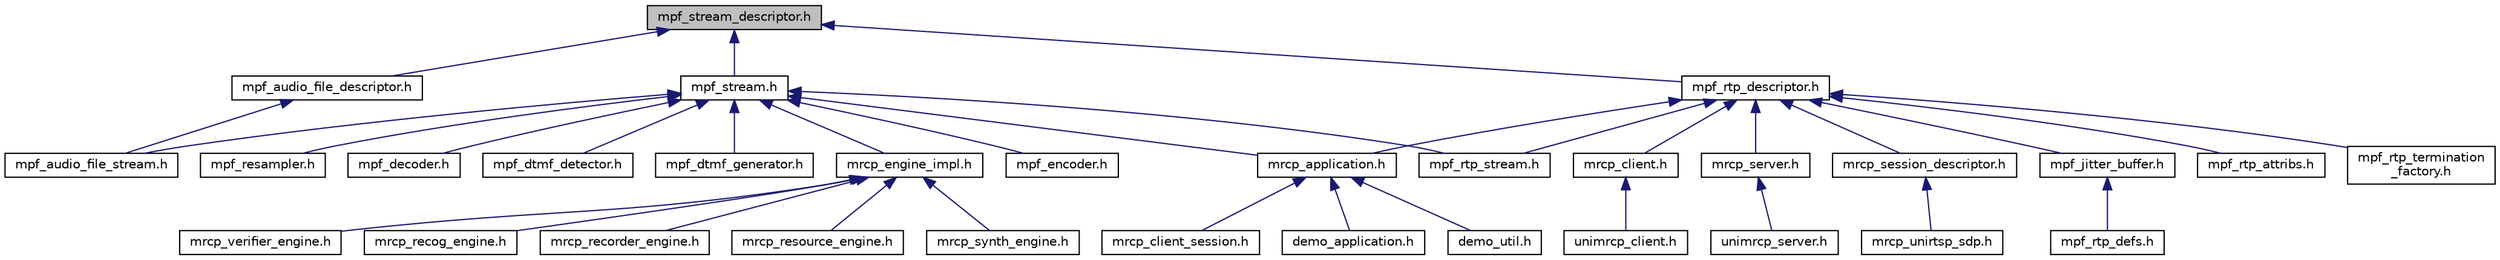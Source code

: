 digraph "mpf_stream_descriptor.h"
{
  edge [fontname="Helvetica",fontsize="10",labelfontname="Helvetica",labelfontsize="10"];
  node [fontname="Helvetica",fontsize="10",shape=record];
  Node14 [label="mpf_stream_descriptor.h",height=0.2,width=0.4,color="black", fillcolor="grey75", style="filled", fontcolor="black"];
  Node14 -> Node15 [dir="back",color="midnightblue",fontsize="10",style="solid",fontname="Helvetica"];
  Node15 [label="mpf_audio_file_descriptor.h",height=0.2,width=0.4,color="black", fillcolor="white", style="filled",URL="$mpf__audio__file__descriptor_8h.html",tooltip="MPF Audio File Descriptor. "];
  Node15 -> Node16 [dir="back",color="midnightblue",fontsize="10",style="solid",fontname="Helvetica"];
  Node16 [label="mpf_audio_file_stream.h",height=0.2,width=0.4,color="black", fillcolor="white", style="filled",URL="$mpf__audio__file__stream_8h.html",tooltip="MPF Audio FIle Stream. "];
  Node14 -> Node17 [dir="back",color="midnightblue",fontsize="10",style="solid",fontname="Helvetica"];
  Node17 [label="mpf_stream.h",height=0.2,width=0.4,color="black", fillcolor="white", style="filled",URL="$mpf__stream_8h.html",tooltip="MPF Bidirectional Stream. "];
  Node17 -> Node16 [dir="back",color="midnightblue",fontsize="10",style="solid",fontname="Helvetica"];
  Node17 -> Node18 [dir="back",color="midnightblue",fontsize="10",style="solid",fontname="Helvetica"];
  Node18 [label="mpf_decoder.h",height=0.2,width=0.4,color="black", fillcolor="white", style="filled",URL="$mpf__decoder_8h.html",tooltip="MPF Stream Decoder. "];
  Node17 -> Node19 [dir="back",color="midnightblue",fontsize="10",style="solid",fontname="Helvetica"];
  Node19 [label="mpf_dtmf_detector.h",height=0.2,width=0.4,color="black", fillcolor="white", style="filled",URL="$mpf__dtmf__detector_8h.html",tooltip="DTMF detector. "];
  Node17 -> Node20 [dir="back",color="midnightblue",fontsize="10",style="solid",fontname="Helvetica"];
  Node20 [label="mpf_dtmf_generator.h",height=0.2,width=0.4,color="black", fillcolor="white", style="filled",URL="$mpf__dtmf__generator_8h.html",tooltip="DTMF generator. "];
  Node17 -> Node21 [dir="back",color="midnightblue",fontsize="10",style="solid",fontname="Helvetica"];
  Node21 [label="mpf_encoder.h",height=0.2,width=0.4,color="black", fillcolor="white", style="filled",URL="$mpf__encoder_8h.html",tooltip="MPF Stream Encoder. "];
  Node17 -> Node22 [dir="back",color="midnightblue",fontsize="10",style="solid",fontname="Helvetica"];
  Node22 [label="mpf_resampler.h",height=0.2,width=0.4,color="black", fillcolor="white", style="filled",URL="$mpf__resampler_8h.html",tooltip="MPF Stream Resampler. "];
  Node17 -> Node23 [dir="back",color="midnightblue",fontsize="10",style="solid",fontname="Helvetica"];
  Node23 [label="mpf_rtp_stream.h",height=0.2,width=0.4,color="black", fillcolor="white", style="filled",URL="$mpf__rtp__stream_8h.html",tooltip="MPF RTP Stream. "];
  Node17 -> Node24 [dir="back",color="midnightblue",fontsize="10",style="solid",fontname="Helvetica"];
  Node24 [label="mrcp_application.h",height=0.2,width=0.4,color="black", fillcolor="white", style="filled",URL="$mrcp__application_8h.html",tooltip="MRCP User Level Application Interface. "];
  Node24 -> Node25 [dir="back",color="midnightblue",fontsize="10",style="solid",fontname="Helvetica"];
  Node25 [label="mrcp_client_session.h",height=0.2,width=0.4,color="black", fillcolor="white", style="filled",URL="$mrcp__client__session_8h.html",tooltip="MRCP Client Session. "];
  Node24 -> Node26 [dir="back",color="midnightblue",fontsize="10",style="solid",fontname="Helvetica"];
  Node26 [label="demo_application.h",height=0.2,width=0.4,color="black", fillcolor="white", style="filled",URL="$demo__application_8h.html",tooltip="Demo MRCP Application. "];
  Node24 -> Node27 [dir="back",color="midnightblue",fontsize="10",style="solid",fontname="Helvetica"];
  Node27 [label="demo_util.h",height=0.2,width=0.4,color="black", fillcolor="white", style="filled",URL="$demo__util_8h.html",tooltip="Demo MRCP Utilities. "];
  Node17 -> Node28 [dir="back",color="midnightblue",fontsize="10",style="solid",fontname="Helvetica"];
  Node28 [label="mrcp_engine_impl.h",height=0.2,width=0.4,color="black", fillcolor="white", style="filled",URL="$mrcp__engine__impl_8h.html",tooltip="MRCP Engine Realization Interface (typically should be implemented in plugins) "];
  Node28 -> Node29 [dir="back",color="midnightblue",fontsize="10",style="solid",fontname="Helvetica"];
  Node29 [label="mrcp_recog_engine.h",height=0.2,width=0.4,color="black", fillcolor="white", style="filled",URL="$mrcp__recog__engine_8h.html",tooltip="Recognizer Engine Includes. "];
  Node28 -> Node30 [dir="back",color="midnightblue",fontsize="10",style="solid",fontname="Helvetica"];
  Node30 [label="mrcp_recorder_engine.h",height=0.2,width=0.4,color="black", fillcolor="white", style="filled",URL="$mrcp__recorder__engine_8h.html",tooltip="Recorder Engine Includes. "];
  Node28 -> Node31 [dir="back",color="midnightblue",fontsize="10",style="solid",fontname="Helvetica"];
  Node31 [label="mrcp_resource_engine.h",height=0.2,width=0.4,color="black", fillcolor="white", style="filled",URL="$mrcp__resource__engine_8h.html",tooltip="Legacy MRCP Resource Engine. "];
  Node28 -> Node32 [dir="back",color="midnightblue",fontsize="10",style="solid",fontname="Helvetica"];
  Node32 [label="mrcp_synth_engine.h",height=0.2,width=0.4,color="black", fillcolor="white", style="filled",URL="$mrcp__synth__engine_8h.html",tooltip="Synthesizer Engine Includes. "];
  Node28 -> Node33 [dir="back",color="midnightblue",fontsize="10",style="solid",fontname="Helvetica"];
  Node33 [label="mrcp_verifier_engine.h",height=0.2,width=0.4,color="black", fillcolor="white", style="filled",URL="$mrcp__verifier__engine_8h.html",tooltip="Verifier Engine Includes. "];
  Node14 -> Node34 [dir="back",color="midnightblue",fontsize="10",style="solid",fontname="Helvetica"];
  Node34 [label="mpf_rtp_descriptor.h",height=0.2,width=0.4,color="black", fillcolor="white", style="filled",URL="$mpf__rtp__descriptor_8h.html",tooltip="MPF RTP Stream Descriptor. "];
  Node34 -> Node35 [dir="back",color="midnightblue",fontsize="10",style="solid",fontname="Helvetica"];
  Node35 [label="mpf_jitter_buffer.h",height=0.2,width=0.4,color="black", fillcolor="white", style="filled",URL="$mpf__jitter__buffer_8h.html",tooltip="Jitter Buffer. "];
  Node35 -> Node36 [dir="back",color="midnightblue",fontsize="10",style="solid",fontname="Helvetica"];
  Node36 [label="mpf_rtp_defs.h",height=0.2,width=0.4,color="black", fillcolor="white", style="filled",URL="$mpf__rtp__defs_8h.html",tooltip="Internal RTP Definitions. "];
  Node34 -> Node37 [dir="back",color="midnightblue",fontsize="10",style="solid",fontname="Helvetica"];
  Node37 [label="mpf_rtp_attribs.h",height=0.2,width=0.4,color="black", fillcolor="white", style="filled",URL="$mpf__rtp__attribs_8h.html",tooltip="RTP Attributes (SDP) "];
  Node34 -> Node23 [dir="back",color="midnightblue",fontsize="10",style="solid",fontname="Helvetica"];
  Node34 -> Node38 [dir="back",color="midnightblue",fontsize="10",style="solid",fontname="Helvetica"];
  Node38 [label="mpf_rtp_termination\l_factory.h",height=0.2,width=0.4,color="black", fillcolor="white", style="filled",URL="$mpf__rtp__termination__factory_8h.html",tooltip="MPF RTP Termination Factory. "];
  Node34 -> Node24 [dir="back",color="midnightblue",fontsize="10",style="solid",fontname="Helvetica"];
  Node34 -> Node39 [dir="back",color="midnightblue",fontsize="10",style="solid",fontname="Helvetica"];
  Node39 [label="mrcp_client.h",height=0.2,width=0.4,color="black", fillcolor="white", style="filled",URL="$mrcp__client_8h.html",tooltip="MRCP Client. "];
  Node39 -> Node40 [dir="back",color="midnightblue",fontsize="10",style="solid",fontname="Helvetica"];
  Node40 [label="unimrcp_client.h",height=0.2,width=0.4,color="black", fillcolor="white", style="filled",URL="$unimrcp__client_8h.html",tooltip="UniMRCP Client. "];
  Node34 -> Node41 [dir="back",color="midnightblue",fontsize="10",style="solid",fontname="Helvetica"];
  Node41 [label="mrcp_server.h",height=0.2,width=0.4,color="black", fillcolor="white", style="filled",URL="$mrcp__server_8h.html",tooltip="MRCP Server. "];
  Node41 -> Node42 [dir="back",color="midnightblue",fontsize="10",style="solid",fontname="Helvetica"];
  Node42 [label="unimrcp_server.h",height=0.2,width=0.4,color="black", fillcolor="white", style="filled",URL="$unimrcp__server_8h.html",tooltip="UniMRCP Server. "];
  Node34 -> Node43 [dir="back",color="midnightblue",fontsize="10",style="solid",fontname="Helvetica"];
  Node43 [label="mrcp_session_descriptor.h",height=0.2,width=0.4,color="black", fillcolor="white", style="filled",URL="$mrcp__session__descriptor_8h.html",tooltip="MRCP Session Descriptor. "];
  Node43 -> Node44 [dir="back",color="midnightblue",fontsize="10",style="solid",fontname="Helvetica"];
  Node44 [label="mrcp_unirtsp_sdp.h",height=0.2,width=0.4,color="black", fillcolor="white", style="filled",URL="$mrcp__unirtsp__sdp_8h.html",tooltip="MRCP RTSP SDP Transformations. "];
}
